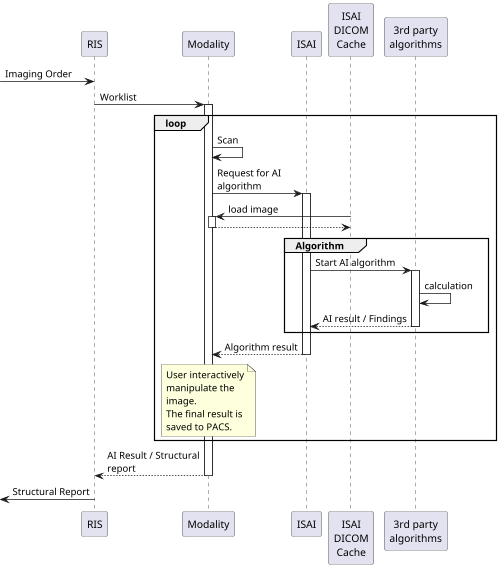 @startuml
skinparam maxMessageSize 150
scale 500 width

'actor "User" as U
participant "RIS" as R
participant "Modality" as M
participant "ISAI" as I
participant "ISAI\nDICOM\nCache" as P
participant "3rd party\nalgorithms" as S

 -> R : Imaging Order
R -> M++: Worklist
loop
M -> M: Scan
M -> I++: Request for AI algorithm
P -> M++: load image
return
group Algorithm
I -> S ++: Start AI algorithm
S -> S: calculation
'S -> P: result
return AI result / Findings
end
return Algorithm result
note over M
User interactively
manipulate the
image.
The final result is
saved to PACS.
end note
end
return AI Result / Structural report
 <- R: Structural Report




@enduml

